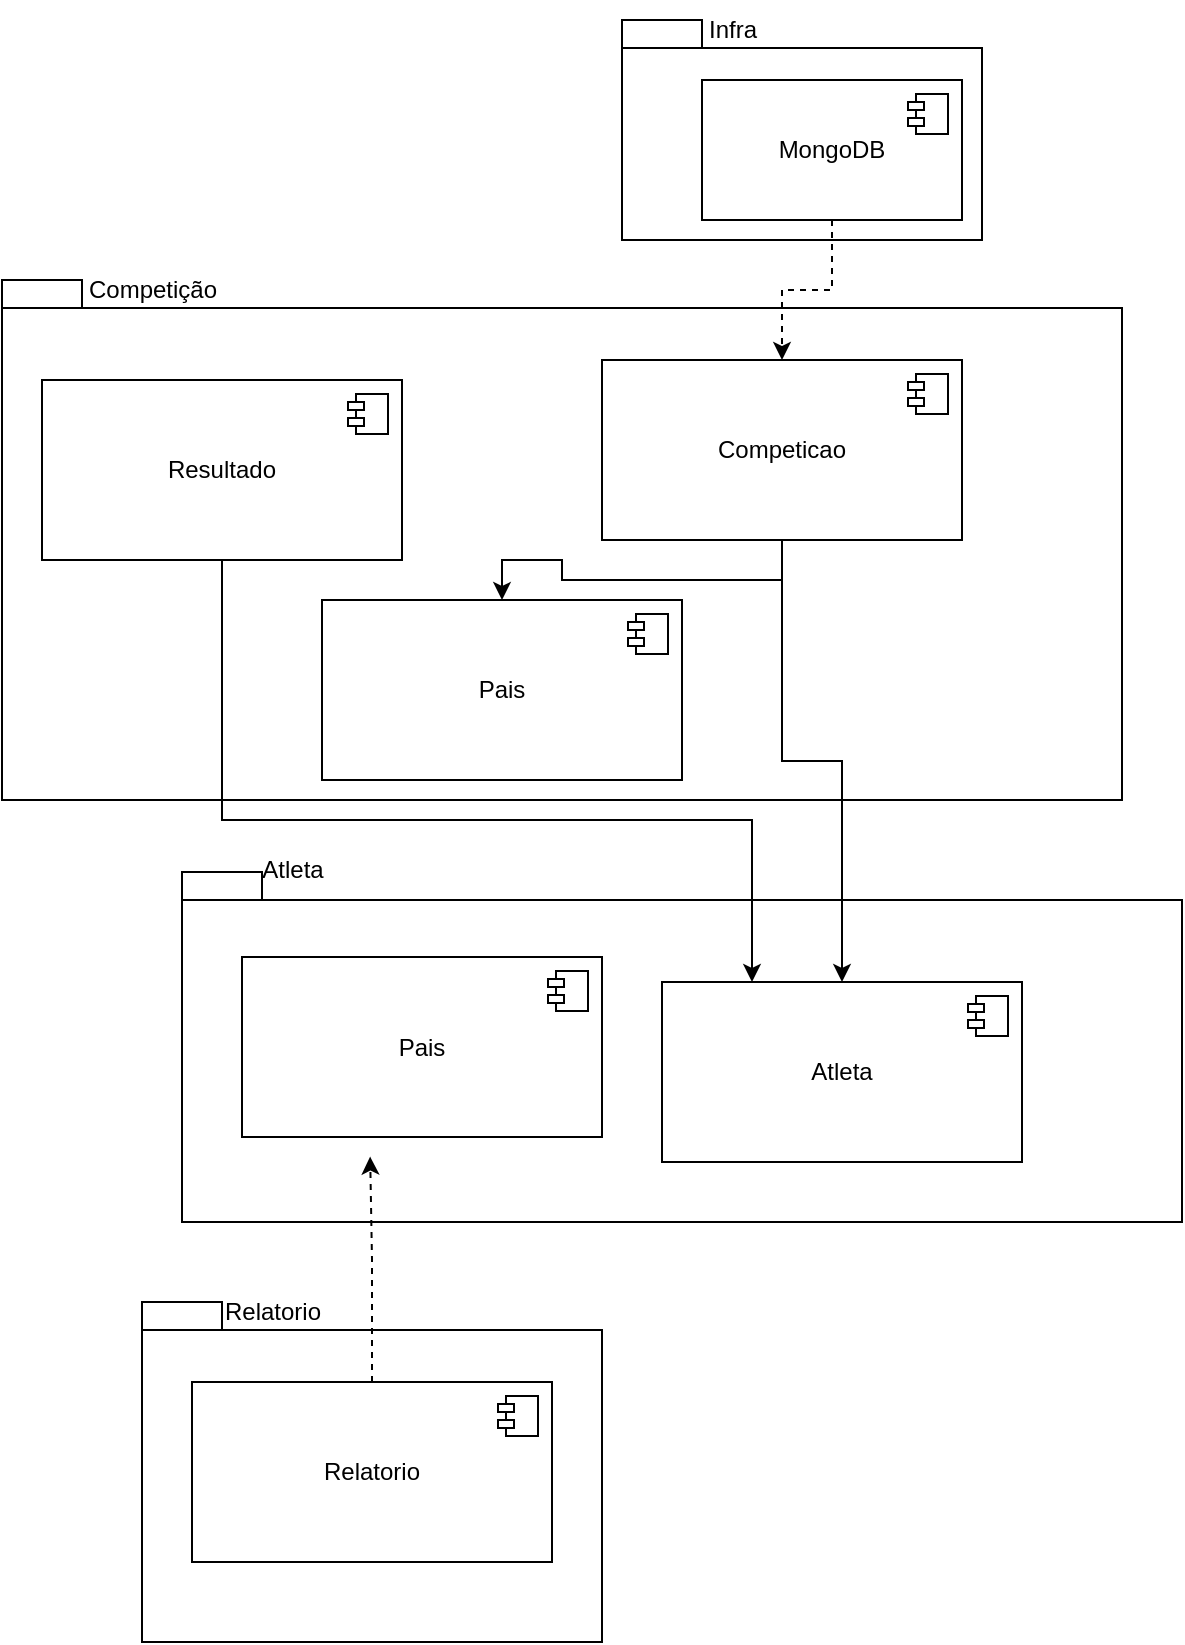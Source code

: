 <mxfile version="24.8.3">
  <diagram name="Página-1" id="1beGm7noSuUbEQJR2CBq">
    <mxGraphModel dx="1263" dy="716" grid="1" gridSize="10" guides="1" tooltips="1" connect="1" arrows="1" fold="1" page="1" pageScale="1" pageWidth="827" pageHeight="1169" math="0" shadow="0">
      <root>
        <mxCell id="0" />
        <mxCell id="1" parent="0" />
        <mxCell id="0i-SYVo2WycHVPdsH7gR-14" value="" style="shape=folder;fontStyle=1;spacingTop=10;tabWidth=40;tabHeight=14;tabPosition=left;html=1;whiteSpace=wrap;" vertex="1" parent="1">
          <mxGeometry x="230" y="476" width="500" height="175" as="geometry" />
        </mxCell>
        <mxCell id="0i-SYVo2WycHVPdsH7gR-3" value="" style="shape=folder;fontStyle=1;spacingTop=10;tabWidth=40;tabHeight=14;tabPosition=left;html=1;whiteSpace=wrap;" vertex="1" parent="1">
          <mxGeometry x="140" y="180" width="560" height="260" as="geometry" />
        </mxCell>
        <mxCell id="0i-SYVo2WycHVPdsH7gR-4" value="" style="shape=folder;fontStyle=1;spacingTop=10;tabWidth=40;tabHeight=14;tabPosition=left;html=1;whiteSpace=wrap;" vertex="1" parent="1">
          <mxGeometry x="450" y="50" width="180" height="110" as="geometry" />
        </mxCell>
        <mxCell id="0i-SYVo2WycHVPdsH7gR-30" style="edgeStyle=orthogonalEdgeStyle;rounded=0;orthogonalLoop=1;jettySize=auto;html=1;entryX=0.5;entryY=0;entryDx=0;entryDy=0;dashed=1;" edge="1" parent="1" source="0i-SYVo2WycHVPdsH7gR-5" target="0i-SYVo2WycHVPdsH7gR-7">
          <mxGeometry relative="1" as="geometry" />
        </mxCell>
        <mxCell id="0i-SYVo2WycHVPdsH7gR-5" value="MongoDB" style="html=1;dropTarget=0;whiteSpace=wrap;" vertex="1" parent="1">
          <mxGeometry x="490" y="80" width="130" height="70" as="geometry" />
        </mxCell>
        <mxCell id="0i-SYVo2WycHVPdsH7gR-6" value="" style="shape=module;jettyWidth=8;jettyHeight=4;" vertex="1" parent="0i-SYVo2WycHVPdsH7gR-5">
          <mxGeometry x="1" width="20" height="20" relative="1" as="geometry">
            <mxPoint x="-27" y="7" as="offset" />
          </mxGeometry>
        </mxCell>
        <mxCell id="0i-SYVo2WycHVPdsH7gR-27" style="edgeStyle=orthogonalEdgeStyle;rounded=0;orthogonalLoop=1;jettySize=auto;html=1;entryX=0.5;entryY=0;entryDx=0;entryDy=0;" edge="1" parent="1" source="0i-SYVo2WycHVPdsH7gR-7" target="0i-SYVo2WycHVPdsH7gR-11">
          <mxGeometry relative="1" as="geometry" />
        </mxCell>
        <mxCell id="0i-SYVo2WycHVPdsH7gR-28" style="edgeStyle=orthogonalEdgeStyle;rounded=0;orthogonalLoop=1;jettySize=auto;html=1;entryX=0.5;entryY=0;entryDx=0;entryDy=0;" edge="1" parent="1" source="0i-SYVo2WycHVPdsH7gR-7" target="0i-SYVo2WycHVPdsH7gR-17">
          <mxGeometry relative="1" as="geometry" />
        </mxCell>
        <mxCell id="0i-SYVo2WycHVPdsH7gR-7" value="Competicao" style="html=1;dropTarget=0;whiteSpace=wrap;" vertex="1" parent="1">
          <mxGeometry x="440" y="220" width="180" height="90" as="geometry" />
        </mxCell>
        <mxCell id="0i-SYVo2WycHVPdsH7gR-8" value="" style="shape=module;jettyWidth=8;jettyHeight=4;" vertex="1" parent="0i-SYVo2WycHVPdsH7gR-7">
          <mxGeometry x="1" width="20" height="20" relative="1" as="geometry">
            <mxPoint x="-27" y="7" as="offset" />
          </mxGeometry>
        </mxCell>
        <mxCell id="0i-SYVo2WycHVPdsH7gR-29" style="edgeStyle=orthogonalEdgeStyle;rounded=0;orthogonalLoop=1;jettySize=auto;html=1;entryX=0.25;entryY=0;entryDx=0;entryDy=0;" edge="1" parent="1" source="0i-SYVo2WycHVPdsH7gR-9" target="0i-SYVo2WycHVPdsH7gR-17">
          <mxGeometry relative="1" as="geometry">
            <Array as="points">
              <mxPoint x="250" y="450" />
              <mxPoint x="515" y="450" />
            </Array>
          </mxGeometry>
        </mxCell>
        <mxCell id="0i-SYVo2WycHVPdsH7gR-9" value="Resultado" style="html=1;dropTarget=0;whiteSpace=wrap;" vertex="1" parent="1">
          <mxGeometry x="160" y="230" width="180" height="90" as="geometry" />
        </mxCell>
        <mxCell id="0i-SYVo2WycHVPdsH7gR-10" value="" style="shape=module;jettyWidth=8;jettyHeight=4;" vertex="1" parent="0i-SYVo2WycHVPdsH7gR-9">
          <mxGeometry x="1" width="20" height="20" relative="1" as="geometry">
            <mxPoint x="-27" y="7" as="offset" />
          </mxGeometry>
        </mxCell>
        <mxCell id="0i-SYVo2WycHVPdsH7gR-11" value="Pais" style="html=1;dropTarget=0;whiteSpace=wrap;" vertex="1" parent="1">
          <mxGeometry x="300" y="340" width="180" height="90" as="geometry" />
        </mxCell>
        <mxCell id="0i-SYVo2WycHVPdsH7gR-12" value="" style="shape=module;jettyWidth=8;jettyHeight=4;" vertex="1" parent="0i-SYVo2WycHVPdsH7gR-11">
          <mxGeometry x="1" width="20" height="20" relative="1" as="geometry">
            <mxPoint x="-27" y="7" as="offset" />
          </mxGeometry>
        </mxCell>
        <mxCell id="0i-SYVo2WycHVPdsH7gR-13" value="" style="shape=folder;fontStyle=1;spacingTop=10;tabWidth=40;tabHeight=14;tabPosition=left;html=1;whiteSpace=wrap;" vertex="1" parent="1">
          <mxGeometry x="210" y="691" width="230" height="170" as="geometry" />
        </mxCell>
        <mxCell id="0i-SYVo2WycHVPdsH7gR-15" value="Pais" style="html=1;dropTarget=0;whiteSpace=wrap;" vertex="1" parent="1">
          <mxGeometry x="260" y="518.5" width="180" height="90" as="geometry" />
        </mxCell>
        <mxCell id="0i-SYVo2WycHVPdsH7gR-16" value="" style="shape=module;jettyWidth=8;jettyHeight=4;" vertex="1" parent="0i-SYVo2WycHVPdsH7gR-15">
          <mxGeometry x="1" width="20" height="20" relative="1" as="geometry">
            <mxPoint x="-27" y="7" as="offset" />
          </mxGeometry>
        </mxCell>
        <mxCell id="0i-SYVo2WycHVPdsH7gR-17" value="Atleta" style="html=1;dropTarget=0;whiteSpace=wrap;" vertex="1" parent="1">
          <mxGeometry x="470" y="531" width="180" height="90" as="geometry" />
        </mxCell>
        <mxCell id="0i-SYVo2WycHVPdsH7gR-18" value="" style="shape=module;jettyWidth=8;jettyHeight=4;" vertex="1" parent="0i-SYVo2WycHVPdsH7gR-17">
          <mxGeometry x="1" width="20" height="20" relative="1" as="geometry">
            <mxPoint x="-27" y="7" as="offset" />
          </mxGeometry>
        </mxCell>
        <mxCell id="0i-SYVo2WycHVPdsH7gR-19" value="Relatorio" style="html=1;dropTarget=0;whiteSpace=wrap;" vertex="1" parent="1">
          <mxGeometry x="235" y="731" width="180" height="90" as="geometry" />
        </mxCell>
        <mxCell id="0i-SYVo2WycHVPdsH7gR-20" value="" style="shape=module;jettyWidth=8;jettyHeight=4;" vertex="1" parent="0i-SYVo2WycHVPdsH7gR-19">
          <mxGeometry x="1" width="20" height="20" relative="1" as="geometry">
            <mxPoint x="-27" y="7" as="offset" />
          </mxGeometry>
        </mxCell>
        <mxCell id="0i-SYVo2WycHVPdsH7gR-21" value="Infra" style="text;html=1;align=center;verticalAlign=middle;resizable=0;points=[];autosize=1;strokeColor=none;fillColor=none;" vertex="1" parent="1">
          <mxGeometry x="480" y="40" width="50" height="30" as="geometry" />
        </mxCell>
        <mxCell id="0i-SYVo2WycHVPdsH7gR-22" value="Competição" style="text;html=1;align=center;verticalAlign=middle;resizable=0;points=[];autosize=1;strokeColor=none;fillColor=none;" vertex="1" parent="1">
          <mxGeometry x="170" y="170" width="90" height="30" as="geometry" />
        </mxCell>
        <mxCell id="0i-SYVo2WycHVPdsH7gR-23" value="Relatorio" style="text;html=1;align=center;verticalAlign=middle;resizable=0;points=[];autosize=1;strokeColor=none;fillColor=none;" vertex="1" parent="1">
          <mxGeometry x="240" y="681" width="70" height="30" as="geometry" />
        </mxCell>
        <mxCell id="0i-SYVo2WycHVPdsH7gR-24" value="&lt;blockquote style=&quot;margin: 0 0 0 40px; border: none; padding: 0px;&quot;&gt;Atleta&lt;/blockquote&gt;" style="text;html=1;align=center;verticalAlign=middle;resizable=0;points=[];autosize=1;strokeColor=none;fillColor=none;" vertex="1" parent="1">
          <mxGeometry x="220" y="460" width="90" height="30" as="geometry" />
        </mxCell>
        <mxCell id="0i-SYVo2WycHVPdsH7gR-25" style="edgeStyle=orthogonalEdgeStyle;rounded=0;orthogonalLoop=1;jettySize=auto;html=1;entryX=0.356;entryY=1.109;entryDx=0;entryDy=0;entryPerimeter=0;dashed=1;" edge="1" parent="1" source="0i-SYVo2WycHVPdsH7gR-19" target="0i-SYVo2WycHVPdsH7gR-15">
          <mxGeometry relative="1" as="geometry" />
        </mxCell>
      </root>
    </mxGraphModel>
  </diagram>
</mxfile>
